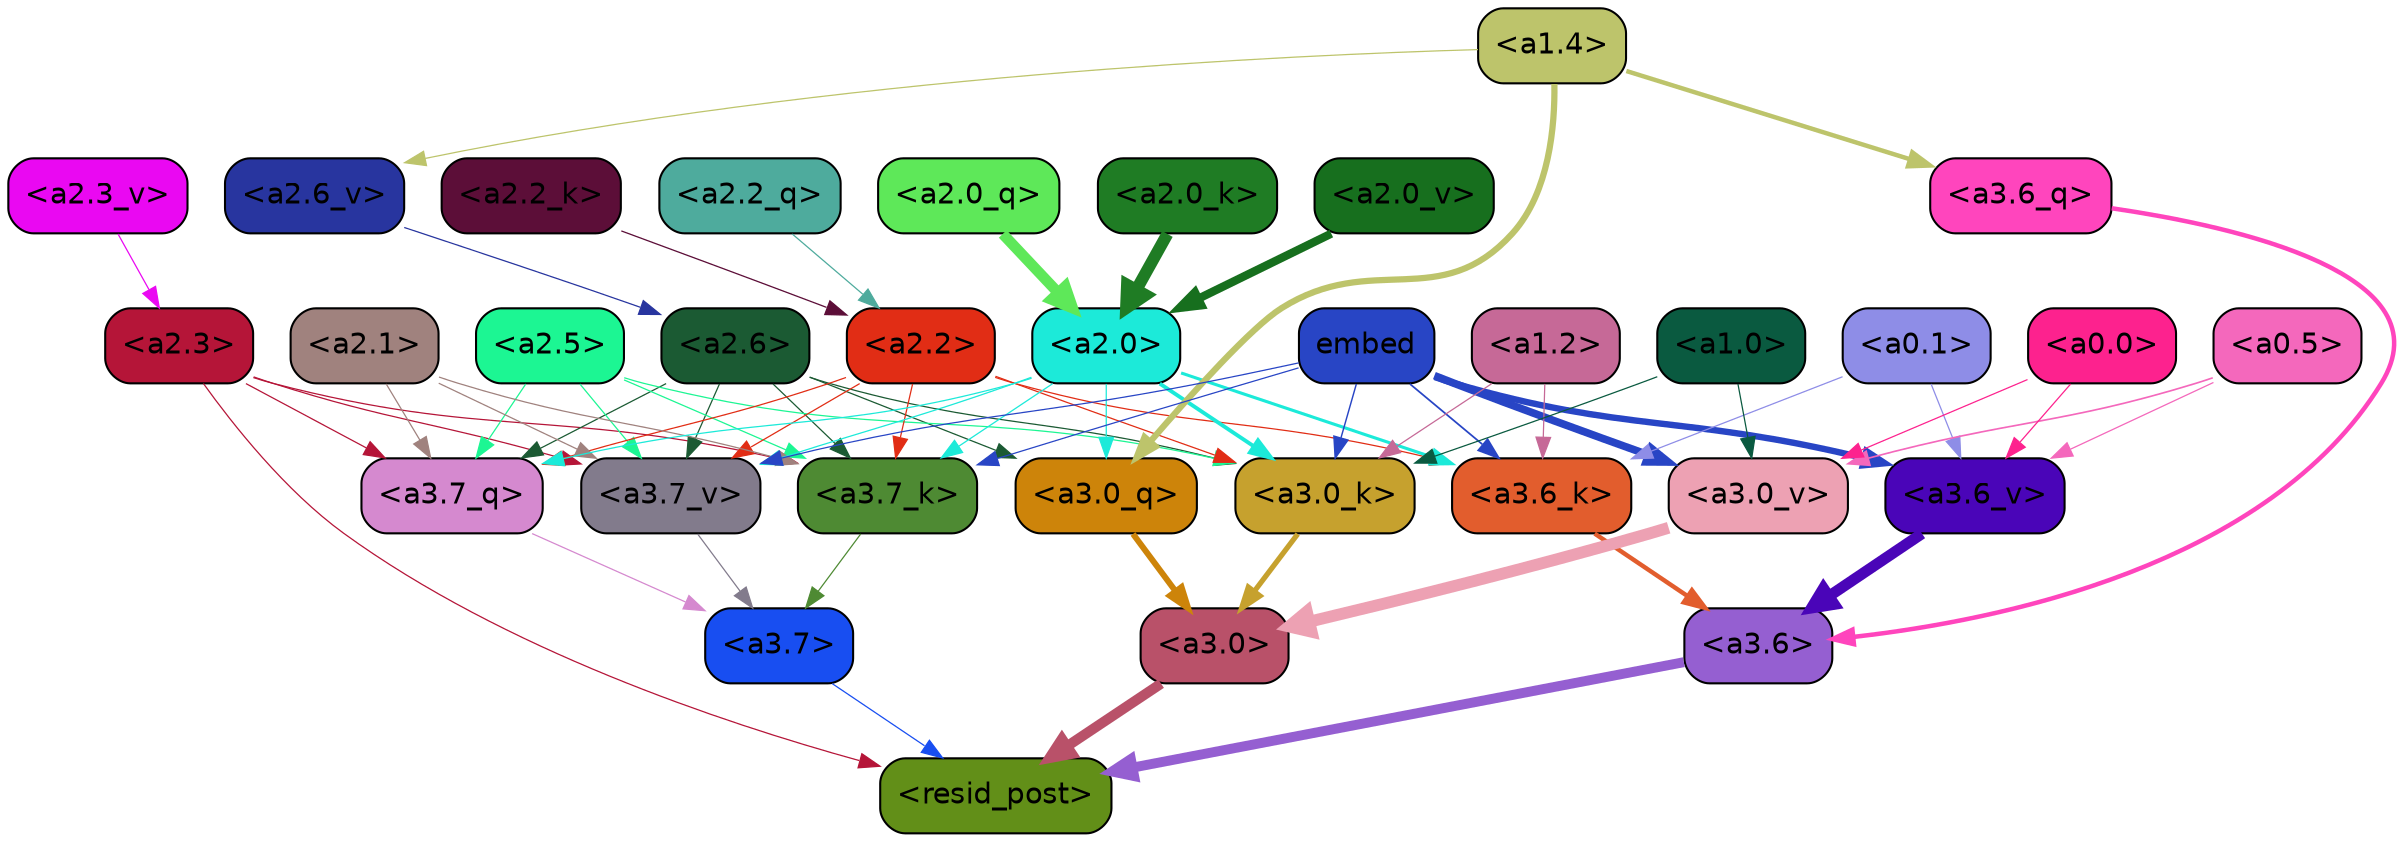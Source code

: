 strict digraph "" {
	graph [bgcolor=transparent,
		layout=dot,
		overlap=false,
		splines=true
	];
	"<a3.7>"	[color=black,
		fillcolor="#184ef1",
		fontname=Helvetica,
		shape=box,
		style="filled, rounded"];
	"<resid_post>"	[color=black,
		fillcolor="#628f18",
		fontname=Helvetica,
		shape=box,
		style="filled, rounded"];
	"<a3.7>" -> "<resid_post>"	[color="#184ef1",
		penwidth=0.6];
	"<a3.6>"	[color=black,
		fillcolor="#955fd1",
		fontname=Helvetica,
		shape=box,
		style="filled, rounded"];
	"<a3.6>" -> "<resid_post>"	[color="#955fd1",
		penwidth=4.752790808677673];
	"<a3.0>"	[color=black,
		fillcolor="#b95169",
		fontname=Helvetica,
		shape=box,
		style="filled, rounded"];
	"<a3.0>" -> "<resid_post>"	[color="#b95169",
		penwidth=4.897669434547424];
	"<a2.3>"	[color=black,
		fillcolor="#b51538",
		fontname=Helvetica,
		shape=box,
		style="filled, rounded"];
	"<a2.3>" -> "<resid_post>"	[color="#b51538",
		penwidth=0.6];
	"<a3.7_q>"	[color=black,
		fillcolor="#d589cf",
		fontname=Helvetica,
		shape=box,
		style="filled, rounded"];
	"<a2.3>" -> "<a3.7_q>"	[color="#b51538",
		penwidth=0.6];
	"<a3.7_k>"	[color=black,
		fillcolor="#4e8a33",
		fontname=Helvetica,
		shape=box,
		style="filled, rounded"];
	"<a2.3>" -> "<a3.7_k>"	[color="#b51538",
		penwidth=0.6];
	"<a3.7_v>"	[color=black,
		fillcolor="#827b8c",
		fontname=Helvetica,
		shape=box,
		style="filled, rounded"];
	"<a2.3>" -> "<a3.7_v>"	[color="#b51538",
		penwidth=0.6];
	"<a3.7_q>" -> "<a3.7>"	[color="#d589cf",
		penwidth=0.6];
	"<a3.6_q>"	[color=black,
		fillcolor="#ff45bd",
		fontname=Helvetica,
		shape=box,
		style="filled, rounded"];
	"<a3.6_q>" -> "<a3.6>"	[color="#ff45bd",
		penwidth=2.160832464694977];
	"<a3.0_q>"	[color=black,
		fillcolor="#cd840a",
		fontname=Helvetica,
		shape=box,
		style="filled, rounded"];
	"<a3.0_q>" -> "<a3.0>"	[color="#cd840a",
		penwidth=2.870753765106201];
	"<a3.7_k>" -> "<a3.7>"	[color="#4e8a33",
		penwidth=0.6];
	"<a3.6_k>"	[color=black,
		fillcolor="#e25d2d",
		fontname=Helvetica,
		shape=box,
		style="filled, rounded"];
	"<a3.6_k>" -> "<a3.6>"	[color="#e25d2d",
		penwidth=2.13908451795578];
	"<a3.0_k>"	[color=black,
		fillcolor="#c6a12e",
		fontname=Helvetica,
		shape=box,
		style="filled, rounded"];
	"<a3.0_k>" -> "<a3.0>"	[color="#c6a12e",
		penwidth=2.520303964614868];
	"<a3.7_v>" -> "<a3.7>"	[color="#827b8c",
		penwidth=0.6];
	"<a3.6_v>"	[color=black,
		fillcolor="#4a05b8",
		fontname=Helvetica,
		shape=box,
		style="filled, rounded"];
	"<a3.6_v>" -> "<a3.6>"	[color="#4a05b8",
		penwidth=5.297133803367615];
	"<a3.0_v>"	[color=black,
		fillcolor="#eda1b3",
		fontname=Helvetica,
		shape=box,
		style="filled, rounded"];
	"<a3.0_v>" -> "<a3.0>"	[color="#eda1b3",
		penwidth=5.680712580680847];
	"<a2.6>"	[color=black,
		fillcolor="#1b5a33",
		fontname=Helvetica,
		shape=box,
		style="filled, rounded"];
	"<a2.6>" -> "<a3.7_q>"	[color="#1b5a33",
		penwidth=0.6];
	"<a2.6>" -> "<a3.0_q>"	[color="#1b5a33",
		penwidth=0.6];
	"<a2.6>" -> "<a3.7_k>"	[color="#1b5a33",
		penwidth=0.6];
	"<a2.6>" -> "<a3.0_k>"	[color="#1b5a33",
		penwidth=0.6];
	"<a2.6>" -> "<a3.7_v>"	[color="#1b5a33",
		penwidth=0.6];
	"<a2.5>"	[color=black,
		fillcolor="#1cf693",
		fontname=Helvetica,
		shape=box,
		style="filled, rounded"];
	"<a2.5>" -> "<a3.7_q>"	[color="#1cf693",
		penwidth=0.6];
	"<a2.5>" -> "<a3.7_k>"	[color="#1cf693",
		penwidth=0.6];
	"<a2.5>" -> "<a3.0_k>"	[color="#1cf693",
		penwidth=0.6];
	"<a2.5>" -> "<a3.7_v>"	[color="#1cf693",
		penwidth=0.6];
	"<a2.2>"	[color=black,
		fillcolor="#e12d15",
		fontname=Helvetica,
		shape=box,
		style="filled, rounded"];
	"<a2.2>" -> "<a3.7_q>"	[color="#e12d15",
		penwidth=0.6];
	"<a2.2>" -> "<a3.7_k>"	[color="#e12d15",
		penwidth=0.6];
	"<a2.2>" -> "<a3.6_k>"	[color="#e12d15",
		penwidth=0.6];
	"<a2.2>" -> "<a3.0_k>"	[color="#e12d15",
		penwidth=0.6];
	"<a2.2>" -> "<a3.7_v>"	[color="#e12d15",
		penwidth=0.6];
	"<a2.1>"	[color=black,
		fillcolor="#a0827e",
		fontname=Helvetica,
		shape=box,
		style="filled, rounded"];
	"<a2.1>" -> "<a3.7_q>"	[color="#a0827e",
		penwidth=0.6];
	"<a2.1>" -> "<a3.7_k>"	[color="#a0827e",
		penwidth=0.6];
	"<a2.1>" -> "<a3.7_v>"	[color="#a0827e",
		penwidth=0.6];
	"<a2.0>"	[color=black,
		fillcolor="#1cead9",
		fontname=Helvetica,
		shape=box,
		style="filled, rounded"];
	"<a2.0>" -> "<a3.7_q>"	[color="#1cead9",
		penwidth=0.6];
	"<a2.0>" -> "<a3.0_q>"	[color="#1cead9",
		penwidth=0.6];
	"<a2.0>" -> "<a3.7_k>"	[color="#1cead9",
		penwidth=0.6];
	"<a2.0>" -> "<a3.6_k>"	[color="#1cead9",
		penwidth=1.4811622872948647];
	"<a2.0>" -> "<a3.0_k>"	[color="#1cead9",
		penwidth=1.8632715698331594];
	"<a2.0>" -> "<a3.7_v>"	[color="#1cead9",
		penwidth=0.6];
	"<a1.4>"	[color=black,
		fillcolor="#bdc46b",
		fontname=Helvetica,
		shape=box,
		style="filled, rounded"];
	"<a1.4>" -> "<a3.6_q>"	[color="#bdc46b",
		penwidth=2.1468575447797775];
	"<a1.4>" -> "<a3.0_q>"	[color="#bdc46b",
		penwidth=3.0006065368652344];
	"<a2.6_v>"	[color=black,
		fillcolor="#28359f",
		fontname=Helvetica,
		shape=box,
		style="filled, rounded"];
	"<a1.4>" -> "<a2.6_v>"	[color="#bdc46b",
		penwidth=0.6];
	embed	[color=black,
		fillcolor="#2845c5",
		fontname=Helvetica,
		shape=box,
		style="filled, rounded"];
	embed -> "<a3.7_k>"	[color="#2845c5",
		penwidth=0.6];
	embed -> "<a3.6_k>"	[color="#2845c5",
		penwidth=0.8410270567983389];
	embed -> "<a3.0_k>"	[color="#2845c5",
		penwidth=0.691851794719696];
	embed -> "<a3.7_v>"	[color="#2845c5",
		penwidth=0.6];
	embed -> "<a3.6_v>"	[color="#2845c5",
		penwidth=3.0758190751075745];
	embed -> "<a3.0_v>"	[color="#2845c5",
		penwidth=3.6927278637886047];
	"<a1.2>"	[color=black,
		fillcolor="#c66997",
		fontname=Helvetica,
		shape=box,
		style="filled, rounded"];
	"<a1.2>" -> "<a3.6_k>"	[color="#c66997",
		penwidth=0.6];
	"<a1.2>" -> "<a3.0_k>"	[color="#c66997",
		penwidth=0.6];
	"<a0.1>"	[color=black,
		fillcolor="#8e8de7",
		fontname=Helvetica,
		shape=box,
		style="filled, rounded"];
	"<a0.1>" -> "<a3.6_k>"	[color="#8e8de7",
		penwidth=0.6];
	"<a0.1>" -> "<a3.6_v>"	[color="#8e8de7",
		penwidth=0.6];
	"<a1.0>"	[color=black,
		fillcolor="#0a5a40",
		fontname=Helvetica,
		shape=box,
		style="filled, rounded"];
	"<a1.0>" -> "<a3.0_k>"	[color="#0a5a40",
		penwidth=0.6];
	"<a1.0>" -> "<a3.0_v>"	[color="#0a5a40",
		penwidth=0.6];
	"<a0.5>"	[color=black,
		fillcolor="#f468bc",
		fontname=Helvetica,
		shape=box,
		style="filled, rounded"];
	"<a0.5>" -> "<a3.6_v>"	[color="#f468bc",
		penwidth=0.6];
	"<a0.5>" -> "<a3.0_v>"	[color="#f468bc",
		penwidth=0.8028683364391327];
	"<a0.0>"	[color=black,
		fillcolor="#fd228e",
		fontname=Helvetica,
		shape=box,
		style="filled, rounded"];
	"<a0.0>" -> "<a3.6_v>"	[color="#fd228e",
		penwidth=0.6];
	"<a0.0>" -> "<a3.0_v>"	[color="#fd228e",
		penwidth=0.6];
	"<a2.2_q>"	[color=black,
		fillcolor="#4eab9d",
		fontname=Helvetica,
		shape=box,
		style="filled, rounded"];
	"<a2.2_q>" -> "<a2.2>"	[color="#4eab9d",
		penwidth=0.6];
	"<a2.0_q>"	[color=black,
		fillcolor="#5ee859",
		fontname=Helvetica,
		shape=box,
		style="filled, rounded"];
	"<a2.0_q>" -> "<a2.0>"	[color="#5ee859",
		penwidth=5.1847569942474365];
	"<a2.2_k>"	[color=black,
		fillcolor="#5c0e38",
		fontname=Helvetica,
		shape=box,
		style="filled, rounded"];
	"<a2.2_k>" -> "<a2.2>"	[color="#5c0e38",
		penwidth=0.6149471998214722];
	"<a2.0_k>"	[color=black,
		fillcolor="#1f7c24",
		fontname=Helvetica,
		shape=box,
		style="filled, rounded"];
	"<a2.0_k>" -> "<a2.0>"	[color="#1f7c24",
		penwidth=5.773491740226746];
	"<a2.6_v>" -> "<a2.6>"	[color="#28359f",
		penwidth=0.6];
	"<a2.3_v>"	[color=black,
		fillcolor="#ea08f2",
		fontname=Helvetica,
		shape=box,
		style="filled, rounded"];
	"<a2.3_v>" -> "<a2.3>"	[color="#ea08f2",
		penwidth=0.6];
	"<a2.0_v>"	[color=black,
		fillcolor="#176f1e",
		fontname=Helvetica,
		shape=box,
		style="filled, rounded"];
	"<a2.0_v>" -> "<a2.0>"	[color="#176f1e",
		penwidth=3.9731863737106323];
}
